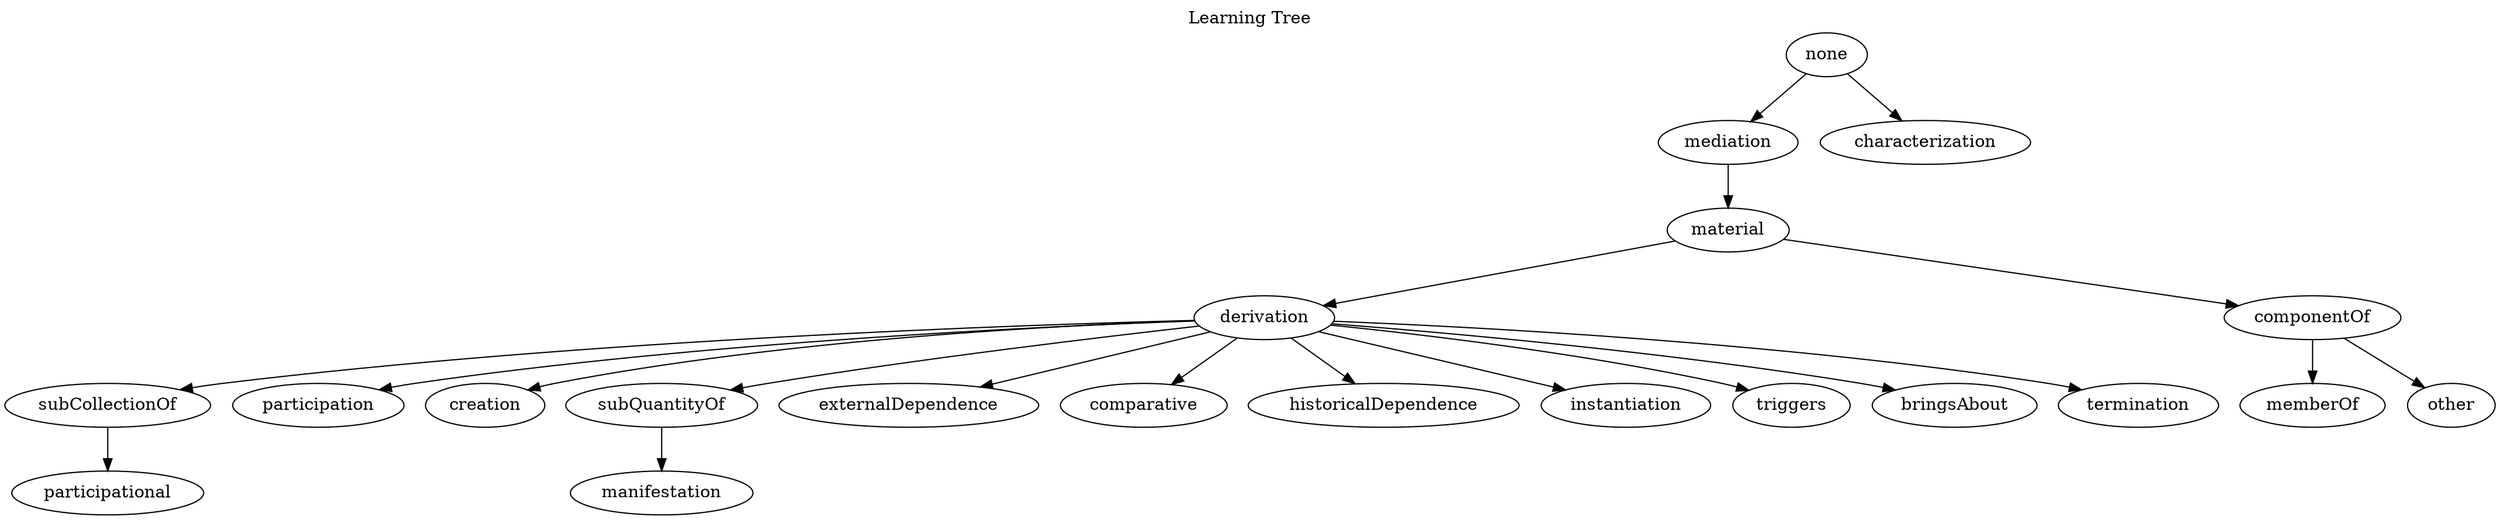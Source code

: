 strict digraph  {
label="Learning Tree";
labelloc=t;
labeljust=c;
none;
mediation;
characterization;
material;
derivation;
componentOf;
memberOf;
other;
subCollectionOf;
participation;
creation;
subQuantityOf;
externalDependence;
comparative;
historicalDependence;
instantiation;
triggers;
bringsAbout;
termination;
participational;
manifestation;
none -> mediation;
none -> characterization;
mediation -> material;
material -> derivation;
material -> componentOf;
derivation -> subCollectionOf;
derivation -> participation;
derivation -> creation;
derivation -> subQuantityOf;
derivation -> externalDependence;
derivation -> comparative;
derivation -> historicalDependence;
derivation -> instantiation;
derivation -> triggers;
derivation -> bringsAbout;
derivation -> termination;
componentOf -> memberOf;
componentOf -> other;
subCollectionOf -> participational;
subQuantityOf -> manifestation;
}
